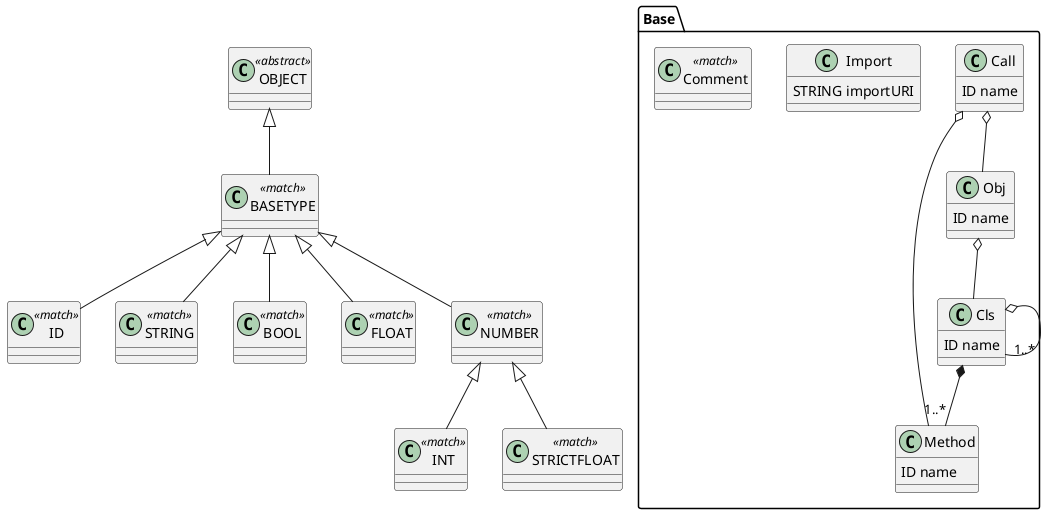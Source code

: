 @startuml
            set namespaceSeparator .
        Base.Cls o-- "1..*" Base.Cls
Base.Cls *-- "1..*" Base.Method
class Base.Cls  {
ID name
}


class Base.Method  {
ID name
}


Base.Obj o-- Base.Cls
class Base.Obj  {
ID name
}


Base.Call o-- Base.Obj
Base.Call o-- Base.Method
class Base.Call  {
ID name
}


class Base.Import  {
STRING importURI
}


class Base.Comment <<match>> {
}


class ID <<match>> {
}


class STRING <<match>> {
}


class BOOL <<match>> {
}


class INT <<match>> {
}


class FLOAT <<match>> {
}


class STRICTFLOAT <<match>> {
}


class NUMBER <<match>> {
}

NUMBER <|-- STRICTFLOAT
NUMBER <|-- INT

class BASETYPE <<match>> {
}

BASETYPE <|-- NUMBER
BASETYPE <|-- FLOAT
BASETYPE <|-- BOOL
BASETYPE <|-- ID
BASETYPE <|-- STRING

class OBJECT <<abstract>> {
}

OBJECT <|-- BASETYPE

@enduml

